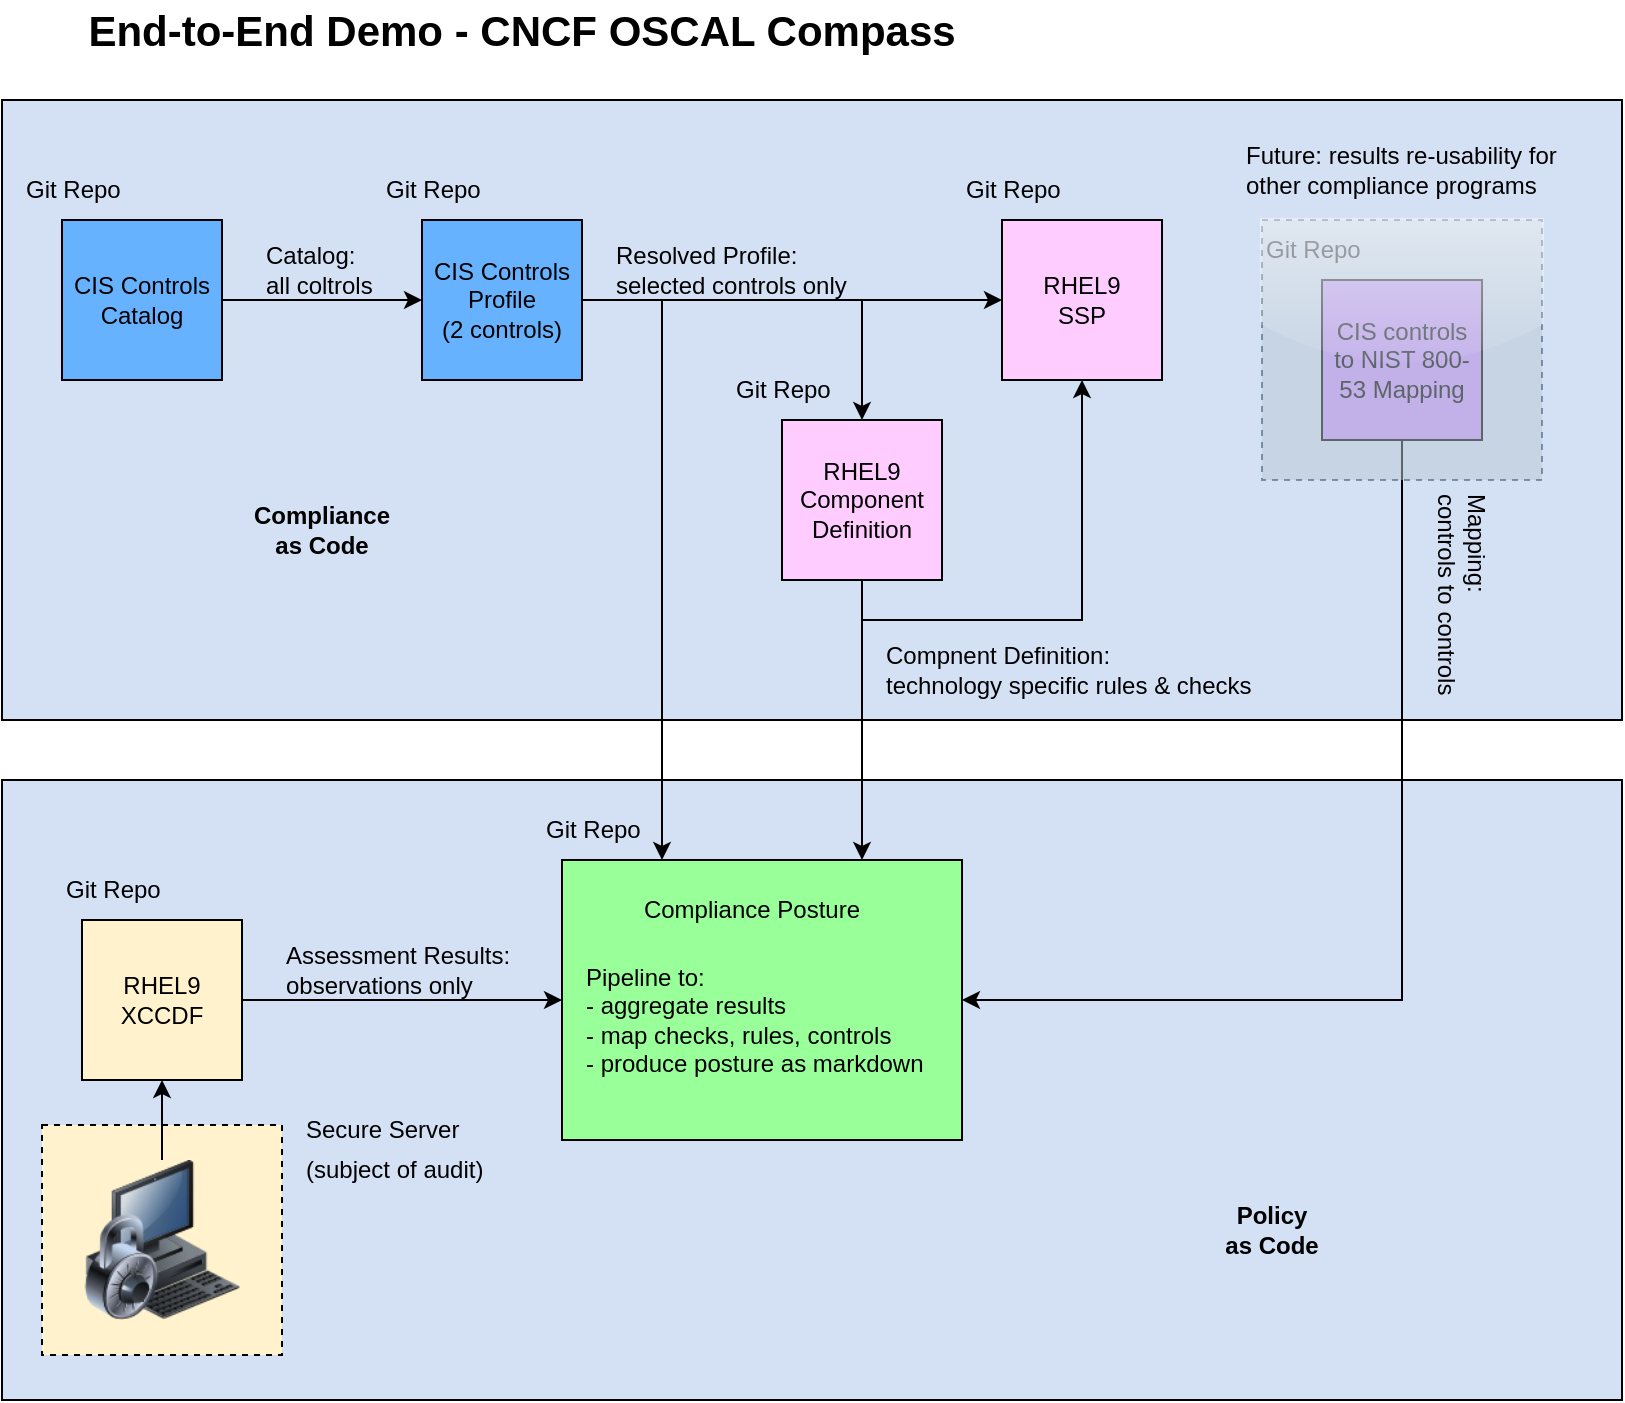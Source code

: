 <mxfile version="26.0.9">
  <diagram name="Page-1" id="nnvEIHW3Z4vWF1LjfkwZ">
    <mxGraphModel dx="961" dy="810" grid="1" gridSize="10" guides="1" tooltips="1" connect="1" arrows="1" fold="1" page="1" pageScale="1" pageWidth="850" pageHeight="1100" math="0" shadow="0">
      <root>
        <mxCell id="0" />
        <mxCell id="1" parent="0" />
        <mxCell id="NkV01MRkD-zcOsepxfJR-2" value="" style="rounded=0;whiteSpace=wrap;html=1;fillColor=light-dark(#D4E1F5,var(--ge-dark-color, #121212));" parent="1" vertex="1">
          <mxGeometry x="20" y="400" width="810" height="310" as="geometry" />
        </mxCell>
        <mxCell id="NkV01MRkD-zcOsepxfJR-1" value="" style="rounded=0;whiteSpace=wrap;html=1;fillColor=light-dark(#D4E1F5,var(--ge-dark-color, #121212));" parent="1" vertex="1">
          <mxGeometry x="20" y="60" width="810" height="310" as="geometry" />
        </mxCell>
        <mxCell id="FR4YwdjWuDr9_sK9Jnh4-16" value="" style="rounded=0;whiteSpace=wrap;html=1;fillColor=light-dark(#99FF99,var(--ge-dark-color, #121212));" parent="1" vertex="1">
          <mxGeometry x="300" y="440" width="200" height="140" as="geometry" />
        </mxCell>
        <mxCell id="_sJffcc7cZwXCYkYl67q-33" value="" style="whiteSpace=wrap;html=1;dashed=1;fillColor=light-dark(#FFF2CC,var(--ge-dark-color, #121212));" parent="1" vertex="1">
          <mxGeometry x="40" y="572.5" width="120" height="115" as="geometry" />
        </mxCell>
        <mxCell id="_sJffcc7cZwXCYkYl67q-14" style="edgeStyle=orthogonalEdgeStyle;rounded=0;orthogonalLoop=1;jettySize=auto;html=1;exitX=1;exitY=0.5;exitDx=0;exitDy=0;entryX=0;entryY=0.5;entryDx=0;entryDy=0;" parent="1" source="_sJffcc7cZwXCYkYl67q-1" target="_sJffcc7cZwXCYkYl67q-3" edge="1">
          <mxGeometry relative="1" as="geometry" />
        </mxCell>
        <mxCell id="_sJffcc7cZwXCYkYl67q-1" value="CIS Controls&lt;div&gt;Catalog&lt;/div&gt;" style="whiteSpace=wrap;html=1;aspect=fixed;fillColor=light-dark(#66B2FF,var(--ge-dark-color, #121212));" parent="1" vertex="1">
          <mxGeometry x="50" y="120" width="80" height="80" as="geometry" />
        </mxCell>
        <mxCell id="NkV01MRkD-zcOsepxfJR-4" style="edgeStyle=orthogonalEdgeStyle;rounded=0;orthogonalLoop=1;jettySize=auto;html=1;exitX=1;exitY=0.5;exitDx=0;exitDy=0;entryX=0;entryY=0.5;entryDx=0;entryDy=0;" parent="1" source="_sJffcc7cZwXCYkYl67q-3" target="_sJffcc7cZwXCYkYl67q-8" edge="1">
          <mxGeometry relative="1" as="geometry" />
        </mxCell>
        <mxCell id="NkV01MRkD-zcOsepxfJR-5" style="edgeStyle=orthogonalEdgeStyle;rounded=0;orthogonalLoop=1;jettySize=auto;html=1;exitX=1;exitY=0.5;exitDx=0;exitDy=0;entryX=0.5;entryY=0;entryDx=0;entryDy=0;" parent="1" source="_sJffcc7cZwXCYkYl67q-3" target="_sJffcc7cZwXCYkYl67q-6" edge="1">
          <mxGeometry relative="1" as="geometry" />
        </mxCell>
        <mxCell id="NkV01MRkD-zcOsepxfJR-9" style="edgeStyle=orthogonalEdgeStyle;rounded=0;orthogonalLoop=1;jettySize=auto;html=1;exitX=1;exitY=0.5;exitDx=0;exitDy=0;entryX=0.25;entryY=0;entryDx=0;entryDy=0;" parent="1" source="_sJffcc7cZwXCYkYl67q-3" target="FR4YwdjWuDr9_sK9Jnh4-16" edge="1">
          <mxGeometry relative="1" as="geometry" />
        </mxCell>
        <mxCell id="_sJffcc7cZwXCYkYl67q-3" value="CIS Controls&lt;div&gt;Profile&lt;/div&gt;&lt;div&gt;(2 controls)&lt;/div&gt;" style="whiteSpace=wrap;html=1;aspect=fixed;fillColor=light-dark(#66B2FF,var(--ge-dark-color, #121212));" parent="1" vertex="1">
          <mxGeometry x="230" y="120" width="80" height="80" as="geometry" />
        </mxCell>
        <mxCell id="_sJffcc7cZwXCYkYl67q-4" value="Git Repo" style="text;html=1;align=left;verticalAlign=middle;whiteSpace=wrap;rounded=0;" parent="1" vertex="1">
          <mxGeometry x="30" y="90" width="60" height="30" as="geometry" />
        </mxCell>
        <mxCell id="_sJffcc7cZwXCYkYl67q-5" value="Git Repo" style="text;html=1;align=left;verticalAlign=middle;whiteSpace=wrap;rounded=0;" parent="1" vertex="1">
          <mxGeometry x="210" y="90" width="60" height="30" as="geometry" />
        </mxCell>
        <mxCell id="NkV01MRkD-zcOsepxfJR-7" style="edgeStyle=orthogonalEdgeStyle;rounded=0;orthogonalLoop=1;jettySize=auto;html=1;exitX=0.5;exitY=1;exitDx=0;exitDy=0;entryX=0.75;entryY=0;entryDx=0;entryDy=0;" parent="1" source="_sJffcc7cZwXCYkYl67q-6" target="FR4YwdjWuDr9_sK9Jnh4-16" edge="1">
          <mxGeometry relative="1" as="geometry" />
        </mxCell>
        <mxCell id="NkV01MRkD-zcOsepxfJR-16" style="edgeStyle=orthogonalEdgeStyle;rounded=0;orthogonalLoop=1;jettySize=auto;html=1;exitX=0.5;exitY=1;exitDx=0;exitDy=0;entryX=0.5;entryY=1;entryDx=0;entryDy=0;" parent="1" source="_sJffcc7cZwXCYkYl67q-6" target="_sJffcc7cZwXCYkYl67q-8" edge="1">
          <mxGeometry relative="1" as="geometry" />
        </mxCell>
        <mxCell id="_sJffcc7cZwXCYkYl67q-6" value="RHEL9&lt;div&gt;Component Definition&lt;/div&gt;" style="whiteSpace=wrap;html=1;aspect=fixed;fillColor=light-dark(#FFCCFF,var(--ge-dark-color, #121212));" parent="1" vertex="1">
          <mxGeometry x="410" y="220" width="80" height="80" as="geometry" />
        </mxCell>
        <mxCell id="_sJffcc7cZwXCYkYl67q-7" value="Git Repo" style="text;html=1;align=left;verticalAlign=middle;whiteSpace=wrap;rounded=0;" parent="1" vertex="1">
          <mxGeometry x="290" y="410" width="60" height="30" as="geometry" />
        </mxCell>
        <mxCell id="_sJffcc7cZwXCYkYl67q-8" value="RHEL9&lt;div&gt;SSP&lt;/div&gt;" style="whiteSpace=wrap;html=1;aspect=fixed;fillColor=light-dark(#FFCCFF,var(--ge-dark-color, #121212));" parent="1" vertex="1">
          <mxGeometry x="520" y="120" width="80" height="80" as="geometry" />
        </mxCell>
        <mxCell id="_sJffcc7cZwXCYkYl67q-9" value="Git Repo" style="text;html=1;align=left;verticalAlign=middle;whiteSpace=wrap;rounded=0;" parent="1" vertex="1">
          <mxGeometry x="500" y="90" width="60" height="30" as="geometry" />
        </mxCell>
        <mxCell id="7EM8am9Ce5WszBlHy6cI-2" style="edgeStyle=orthogonalEdgeStyle;rounded=0;orthogonalLoop=1;jettySize=auto;html=1;exitX=1;exitY=0.5;exitDx=0;exitDy=0;entryX=0;entryY=0.5;entryDx=0;entryDy=0;" parent="1" source="_sJffcc7cZwXCYkYl67q-10" target="FR4YwdjWuDr9_sK9Jnh4-16" edge="1">
          <mxGeometry relative="1" as="geometry" />
        </mxCell>
        <mxCell id="_sJffcc7cZwXCYkYl67q-10" value="RHEL9&lt;div&gt;XCCDF&lt;/div&gt;" style="whiteSpace=wrap;html=1;aspect=fixed;fillColor=light-dark(#FFF2CC,var(--ge-dark-color, #121212));" parent="1" vertex="1">
          <mxGeometry x="60" y="470" width="80" height="80" as="geometry" />
        </mxCell>
        <mxCell id="_sJffcc7cZwXCYkYl67q-24" style="edgeStyle=orthogonalEdgeStyle;rounded=0;orthogonalLoop=1;jettySize=auto;html=1;exitX=0.5;exitY=0;exitDx=0;exitDy=0;entryX=0.5;entryY=1;entryDx=0;entryDy=0;" parent="1" source="_sJffcc7cZwXCYkYl67q-22" target="_sJffcc7cZwXCYkYl67q-10" edge="1">
          <mxGeometry relative="1" as="geometry" />
        </mxCell>
        <mxCell id="_sJffcc7cZwXCYkYl67q-22" value="" style="image;html=1;image=img/lib/clip_art/computers/Secure_System_128x128.png" parent="1" vertex="1">
          <mxGeometry x="60" y="590" width="80" height="80" as="geometry" />
        </mxCell>
        <mxCell id="_sJffcc7cZwXCYkYl67q-25" value="Secure Server" style="text;html=1;align=left;verticalAlign=middle;whiteSpace=wrap;rounded=0;" parent="1" vertex="1">
          <mxGeometry x="170" y="560" width="90" height="30" as="geometry" />
        </mxCell>
        <mxCell id="_sJffcc7cZwXCYkYl67q-26" value="(subject of audit)" style="text;html=1;align=left;verticalAlign=middle;whiteSpace=wrap;rounded=0;" parent="1" vertex="1">
          <mxGeometry x="170" y="580" width="110" height="30" as="geometry" />
        </mxCell>
        <mxCell id="_sJffcc7cZwXCYkYl67q-34" value="End-to-End Demo - CNCF OSCAL Compass" style="text;html=1;align=center;verticalAlign=middle;whiteSpace=wrap;rounded=0;fontStyle=1;fontSize=21;" parent="1" vertex="1">
          <mxGeometry x="40" y="10" width="480" height="30" as="geometry" />
        </mxCell>
        <mxCell id="FR4YwdjWuDr9_sK9Jnh4-12" value="Assessment Results:&lt;div&gt;observations only&lt;/div&gt;" style="text;html=1;align=left;verticalAlign=middle;whiteSpace=wrap;rounded=0;" parent="1" vertex="1">
          <mxGeometry x="160" y="480" width="140" height="30" as="geometry" />
        </mxCell>
        <mxCell id="FR4YwdjWuDr9_sK9Jnh4-15" value="Pipeline to:&lt;div&gt;- aggregate results&lt;/div&gt;&lt;div&gt;- map checks, rules, controls&lt;/div&gt;&lt;div&gt;- produce posture as markdown&lt;/div&gt;" style="text;html=1;align=left;verticalAlign=middle;whiteSpace=wrap;rounded=0;" parent="1" vertex="1">
          <mxGeometry x="310" y="480" width="180" height="80" as="geometry" />
        </mxCell>
        <mxCell id="HgmPG7ZFx5860i2Mmg5O-22" value="Catalog:&lt;div&gt;all coltrols&lt;/div&gt;" style="text;html=1;align=left;verticalAlign=middle;whiteSpace=wrap;rounded=0;" parent="1" vertex="1">
          <mxGeometry x="150" y="130" width="120" height="30" as="geometry" />
        </mxCell>
        <mxCell id="HgmPG7ZFx5860i2Mmg5O-23" value="Git Repo" style="text;html=1;align=left;verticalAlign=middle;whiteSpace=wrap;rounded=0;" parent="1" vertex="1">
          <mxGeometry x="385" y="190" width="60" height="30" as="geometry" />
        </mxCell>
        <mxCell id="HgmPG7ZFx5860i2Mmg5O-24" value="Resolved Profile:&lt;div&gt;selected controls only&lt;/div&gt;" style="text;html=1;align=left;verticalAlign=middle;whiteSpace=wrap;rounded=0;" parent="1" vertex="1">
          <mxGeometry x="325" y="130" width="120" height="30" as="geometry" />
        </mxCell>
        <mxCell id="HgmPG7ZFx5860i2Mmg5O-29" value="Compnent Definition:&lt;div&gt;technology specific rules &amp;amp; checks&lt;/div&gt;" style="text;html=1;align=left;verticalAlign=middle;whiteSpace=wrap;rounded=0;" parent="1" vertex="1">
          <mxGeometry x="460" y="330" width="190" height="30" as="geometry" />
        </mxCell>
        <mxCell id="HgmPG7ZFx5860i2Mmg5O-31" value="Compliance Posture" style="text;html=1;align=center;verticalAlign=middle;whiteSpace=wrap;rounded=0;" parent="1" vertex="1">
          <mxGeometry x="325" y="450" width="140" height="30" as="geometry" />
        </mxCell>
        <mxCell id="aQXZ9GxOhSE64quhnMkr-5" style="edgeStyle=orthogonalEdgeStyle;rounded=0;orthogonalLoop=1;jettySize=auto;html=1;exitX=0.5;exitY=1;exitDx=0;exitDy=0;entryX=1;entryY=0.5;entryDx=0;entryDy=0;" parent="1" source="Dz6giT6QmdXinou7oSLN-5" target="FR4YwdjWuDr9_sK9Jnh4-16" edge="1">
          <mxGeometry relative="1" as="geometry" />
        </mxCell>
        <mxCell id="Dz6giT6QmdXinou7oSLN-5" value="CIS controls to NIST 800-53 Mapping" style="whiteSpace=wrap;html=1;aspect=fixed;fillColor=light-dark(#CC99FF,var(--ge-dark-color, #121212));" parent="1" vertex="1">
          <mxGeometry x="680" y="150" width="80" height="80" as="geometry" />
        </mxCell>
        <mxCell id="Dz6giT6QmdXinou7oSLN-7" value="Mapping:&lt;div&gt;controls to controls&lt;/div&gt;" style="text;html=1;align=left;verticalAlign=middle;whiteSpace=wrap;rounded=0;rotation=90;" parent="1" vertex="1">
          <mxGeometry x="680" y="310" width="140" height="30" as="geometry" />
        </mxCell>
        <mxCell id="NkV01MRkD-zcOsepxfJR-13" value="Git Repo" style="text;html=1;align=left;verticalAlign=middle;whiteSpace=wrap;rounded=0;" parent="1" vertex="1">
          <mxGeometry x="650" y="120" width="60" height="30" as="geometry" />
        </mxCell>
        <mxCell id="NkV01MRkD-zcOsepxfJR-20" value="Future: results re-usability for other compliance programs" style="text;html=1;align=left;verticalAlign=middle;whiteSpace=wrap;rounded=0;" parent="1" vertex="1">
          <mxGeometry x="640" y="80" width="160" height="30" as="geometry" />
        </mxCell>
        <mxCell id="NkV01MRkD-zcOsepxfJR-23" value="Policy as Code" style="text;html=1;align=center;verticalAlign=middle;whiteSpace=wrap;rounded=0;fontStyle=1" parent="1" vertex="1">
          <mxGeometry x="630" y="610" width="50" height="30" as="geometry" />
        </mxCell>
        <mxCell id="NkV01MRkD-zcOsepxfJR-24" value="Compliance as Code" style="text;html=1;align=center;verticalAlign=middle;whiteSpace=wrap;rounded=0;fontStyle=1" parent="1" vertex="1">
          <mxGeometry x="150" y="260" width="60" height="30" as="geometry" />
        </mxCell>
        <mxCell id="NkV01MRkD-zcOsepxfJR-17" value="" style="whiteSpace=wrap;html=1;dashed=1;fillColor=#bac8d3;glass=1;opacity=50;strokeColor=#23445d;" parent="1" vertex="1">
          <mxGeometry x="650" y="120" width="140" height="130" as="geometry" />
        </mxCell>
        <mxCell id="VNUpcZGVatBhwst6EtKI-1" value="Git Repo" style="text;html=1;align=left;verticalAlign=middle;whiteSpace=wrap;rounded=0;" vertex="1" parent="1">
          <mxGeometry x="50" y="440" width="60" height="30" as="geometry" />
        </mxCell>
      </root>
    </mxGraphModel>
  </diagram>
</mxfile>
